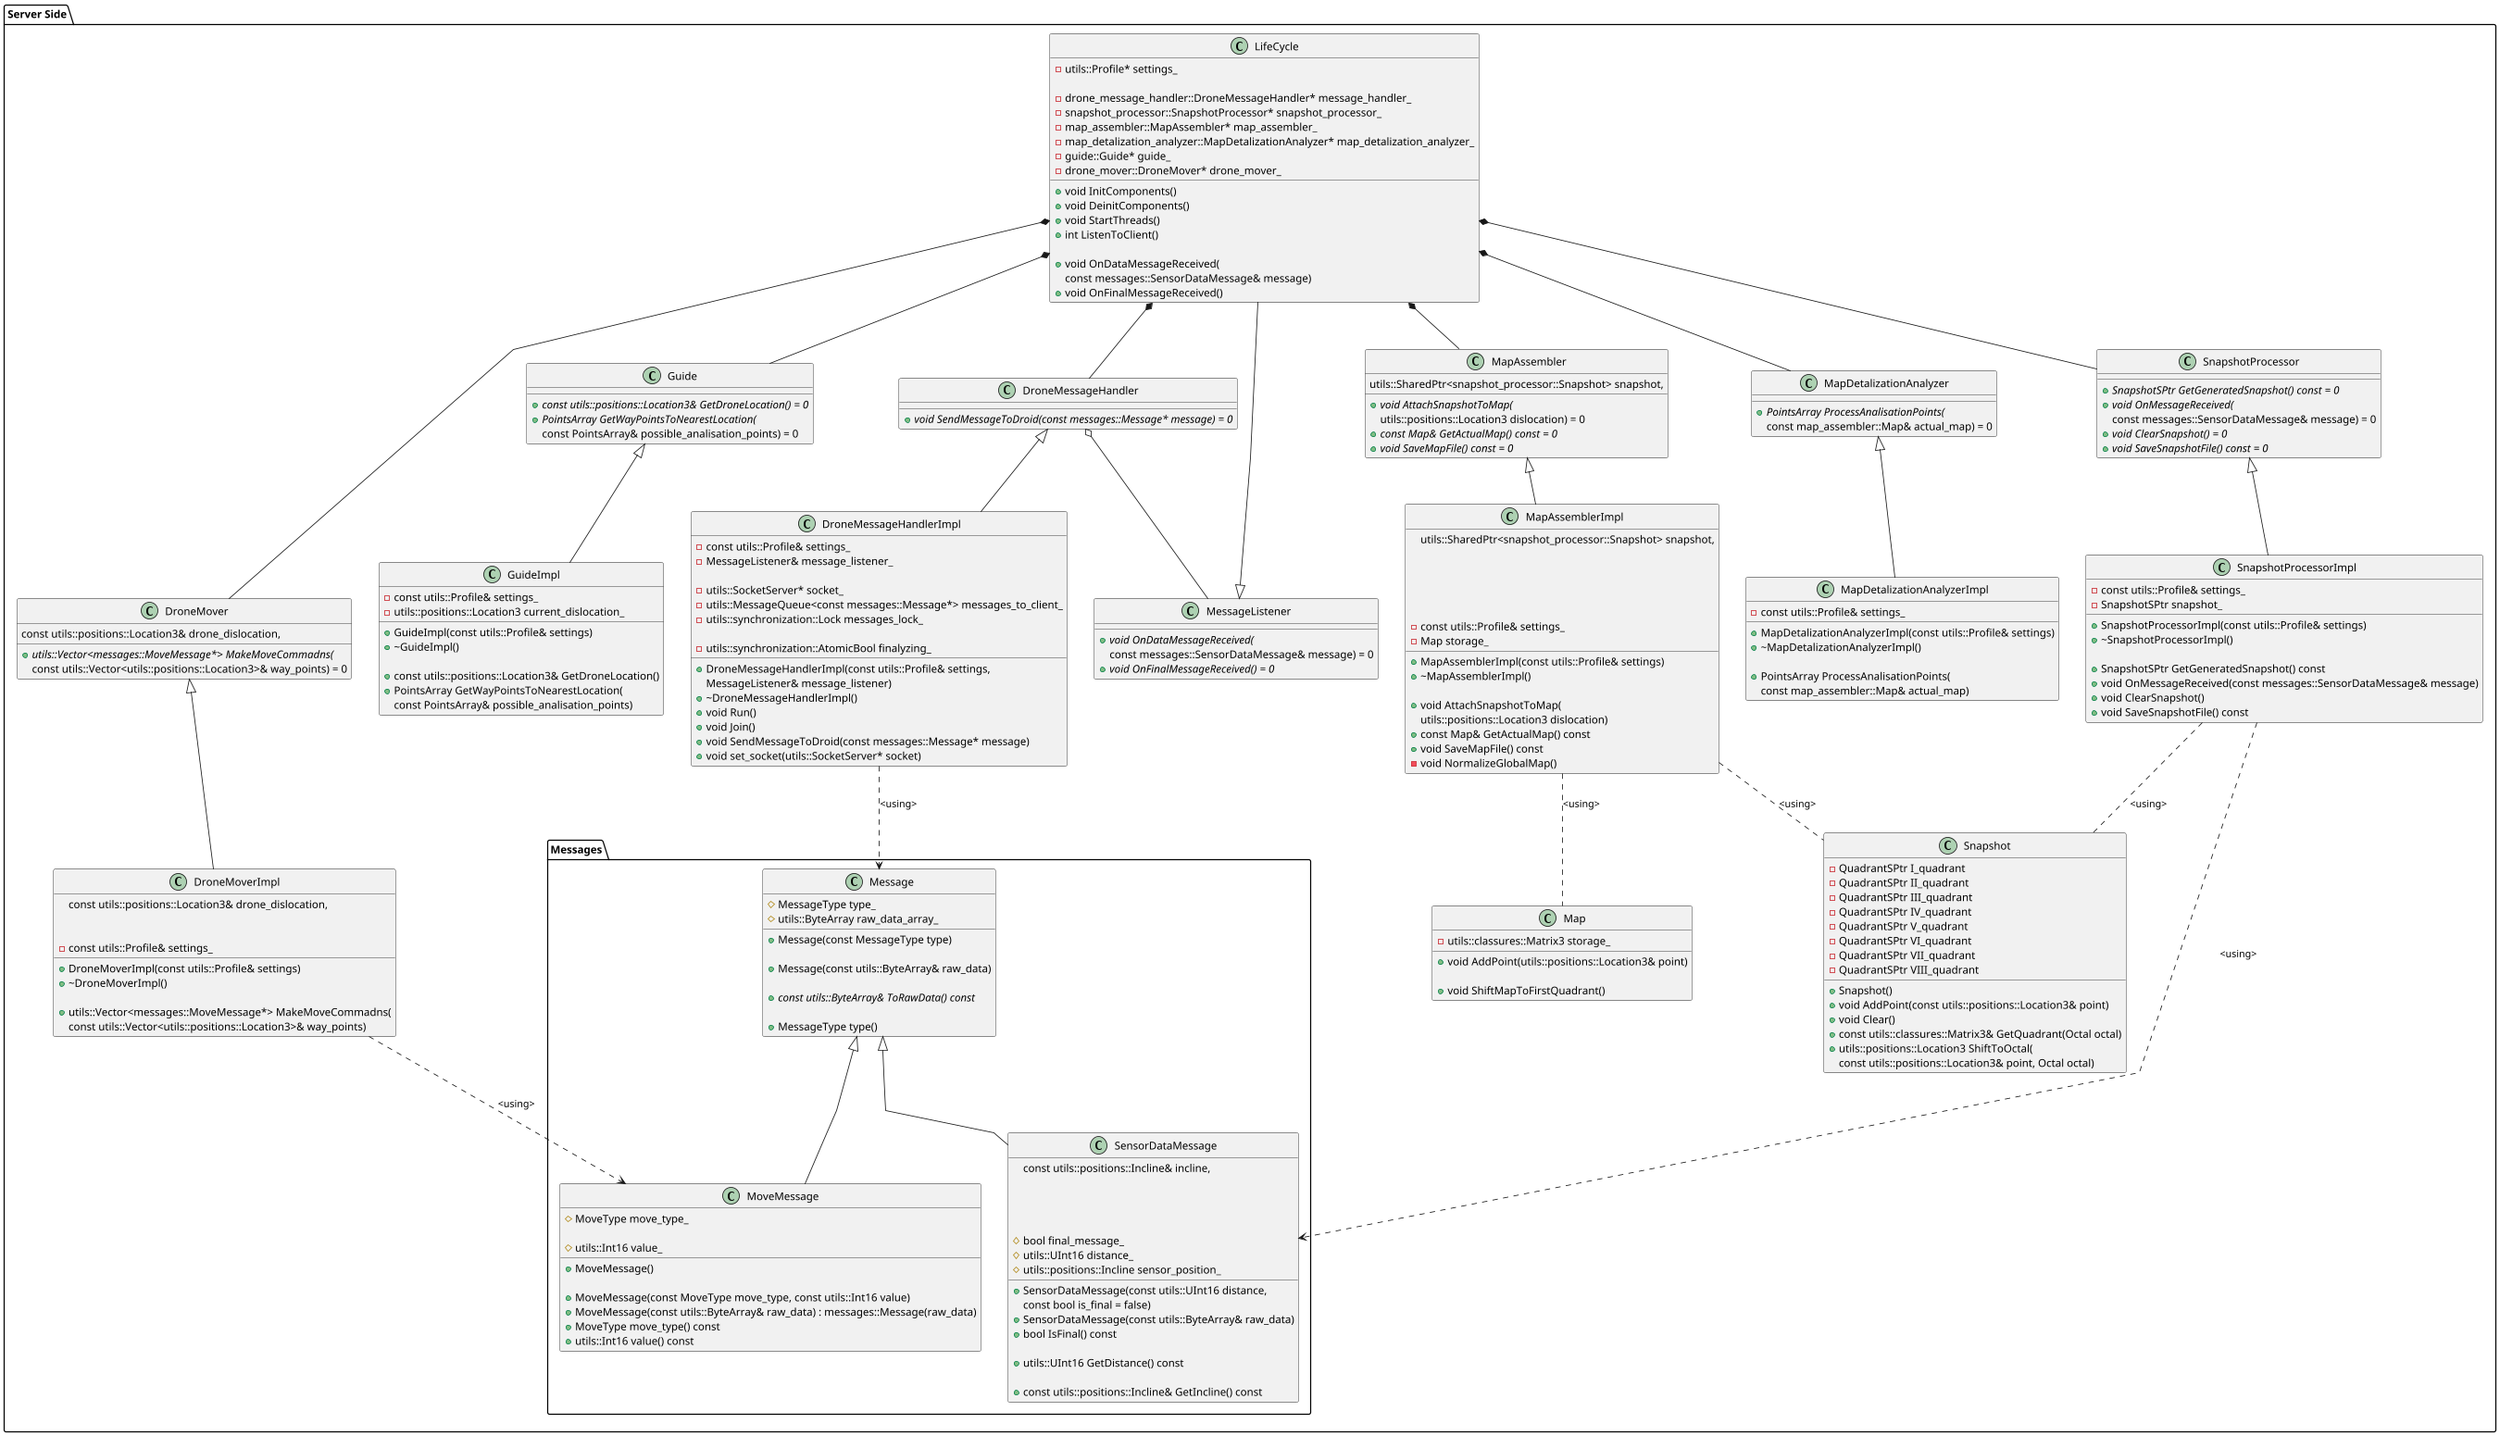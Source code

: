 @startuml

scale max 2700*2100
skinparam linetype polyline

' classes description

package "Server Side" {
class LifeCycle {
 
  +void InitComponents()
  +void DeinitComponents()
  +void StartThreads()
  +int ListenToClient()

  +void OnDataMessageReceived(
      const messages::SensorDataMessage& message) 
  +void OnFinalMessageReceived() 

 
  -utils::Profile* settings_

  -drone_message_handler::DroneMessageHandler* message_handler_
  -snapshot_processor::SnapshotProcessor* snapshot_processor_
  -map_assembler::MapAssembler* map_assembler_
  -map_detalization_analyzer::MapDetalizationAnalyzer* map_detalization_analyzer_
  -guide::Guide* guide_
  -drone_mover::DroneMover* drone_mover_
}


class MessageListener {
 
  +{abstract} void OnDataMessageReceived(
      const messages::SensorDataMessage& message) = 0
  +{abstract} void OnFinalMessageReceived() = 0
}



class DroneMessageHandlerImpl {
 
  +DroneMessageHandlerImpl(const utils::Profile& settings,
                          MessageListener& message_listener)
  +~DroneMessageHandlerImpl()
  +void Run() 
  +void Join() 
  +void SendMessageToDroid(const messages::Message* message) 


  +void set_socket(utils::SocketServer* socket)

 
  -const utils::Profile& settings_
  -MessageListener& message_listener_

  -utils::SocketServer* socket_
  -utils::MessageQueue<const messages::Message*> messages_to_client_
  -utils::synchronization::Lock messages_lock_

  -utils::synchronization::AtomicBool finalyzing_
 }

class DroneMoverImpl {
 
  +DroneMoverImpl(const utils::Profile& settings)
  +~DroneMoverImpl()

  +utils::Vector<messages::MoveMessage*> MakeMoveCommadns(
      const utils::positions::Location3& drone_dislocation,
      const utils::Vector<utils::positions::Location3>& way_points) 

 
  -const utils::Profile& settings_
}

class GuideImpl {
 
  +GuideImpl(const utils::Profile& settings)
  +~GuideImpl()

  +const utils::positions::Location3& GetDroneLocation() 
  +PointsArray GetWayPointsToNearestLocation(
      const PointsArray& possible_analisation_points) 

 
  -const utils::Profile& settings_
  -utils::positions::Location3 current_dislocation_
}

class DroneMessageHandler {
 
  +{abstract} void SendMessageToDroid(const messages::Message* message) = 0
}

class DroneMover {
 
  +{abstract} utils::Vector<messages::MoveMessage*> MakeMoveCommadns(
      const utils::positions::Location3& drone_dislocation,
      const utils::Vector<utils::positions::Location3>& way_points) = 0
}

class Guide {
 
  +{abstract} const utils::positions::Location3& GetDroneLocation() = 0
  +{abstract} PointsArray GetWayPointsToNearestLocation(
      const PointsArray& possible_analisation_points) = 0
}


class MapAssembler {
 
  +{abstract} void AttachSnapshotToMap(
      utils::SharedPtr<snapshot_processor::Snapshot> snapshot,
      utils::positions::Location3 dislocation) = 0
  +{abstract} const Map& GetActualMap() const = 0
  +{abstract} void SaveMapFile() const = 0
}


class MapDetalizationAnalyzer {
 
  +{abstract} PointsArray ProcessAnalisationPoints(
      const map_assembler::Map& actual_map) = 0
}


class SnapshotProcessor {
 
  +{abstract} SnapshotSPtr GetGeneratedSnapshot() const = 0
  +{abstract} void OnMessageReceived(
      const messages::SensorDataMessage& message) = 0
  +{abstract} void ClearSnapshot() = 0
  +{abstract} void SaveSnapshotFile() const = 0
}

class Map {
 
  +void AddPoint(utils::positions::Location3& point)

  +void ShiftMapToFirstQuadrant() 

 
  -utils::classures::Matrix3 storage_
}

class MapAssemblerImpl {
 
  +MapAssemblerImpl(const utils::Profile& settings)
  +~MapAssemblerImpl()

  +void AttachSnapshotToMap(
      utils::SharedPtr<snapshot_processor::Snapshot> snapshot,
      utils::positions::Location3 dislocation) 
  +const Map& GetActualMap() const 
  +void SaveMapFile() const 

 
  
  -void NormalizeGlobalMap()

 
  -const utils::Profile& settings_
  -Map storage_
 }
class MapDetalizationAnalyzerImpl {
 
  +MapDetalizationAnalyzerImpl(const utils::Profile& settings)
  +~MapDetalizationAnalyzerImpl()

  +PointsArray ProcessAnalisationPoints(
      const map_assembler::Map& actual_map) 

 
  -const utils::Profile& settings_
}


class Snapshot {
 
  +Snapshot()
  +void AddPoint(const utils::positions::Location3& point)
  +void Clear()
  +const utils::classures::Matrix3& GetQuadrant(Octal octal)
  +utils::positions::Location3 ShiftToOctal(
      const utils::positions::Location3& point, Octal octal)

 
  ' X>0 Y>0 Z>0
  -QuadrantSPtr I_quadrant
  ' X<0
  -QuadrantSPtr II_quadrant
  ' X<0 Y<0
  -QuadrantSPtr III_quadrant
  ' Y<0
  -QuadrantSPtr IV_quadrant
  ' Z<0 (under I)
  -QuadrantSPtr V_quadrant
  ' X<0 Z<0 (under II)
  -QuadrantSPtr VI_quadrant
  ' X<0 Y<0 Z<0 (under III)
  -QuadrantSPtr VII_quadrant
  ' Y<0 Z<0 (under IV)
  -QuadrantSPtr VIII_quadrant
}

class SnapshotProcessorImpl {
 
  +SnapshotProcessorImpl(const utils::Profile& settings)
  +~SnapshotProcessorImpl()

  +SnapshotSPtr GetGeneratedSnapshot() const 
  +void OnMessageReceived(const messages::SensorDataMessage& message) 
  +void ClearSnapshot() 
  +void SaveSnapshotFile() const 

 
  -const utils::Profile& settings_
  -SnapshotSPtr snapshot_
}

package "Messages" {

class Message {
  
 
  +Message(const MessageType type) 

  +Message(const utils::ByteArray& raw_data)

  +{abstract} const utils::ByteArray& ToRawData() const 

  +MessageType type() 

 
  #MessageType type_
  #utils::ByteArray raw_data_array_
 }


class MoveMessage {
 
  +MoveMessage()

  +MoveMessage(const MoveType move_type, const utils::Int16 value)
  +MoveMessage(const utils::ByteArray& raw_data) : messages::Message(raw_data) 
 

 +MoveType move_type() const 
  +utils::Int16 value() const 

 
  #MoveType move_type_
  
  #utils::Int16 value_
 }


class SensorDataMessage {
 
  +SensorDataMessage(const utils::UInt16 distance,
                    const utils::positions::Incline& incline,
                    const bool is_final = false)
  +SensorDataMessage(const utils::ByteArray& raw_data)
  +bool IsFinal() const 

  +utils::UInt16 GetDistance() const

  +const utils::positions::Incline& GetIncline() const 

 
  #bool final_message_
  #utils::UInt16 distance_
  #utils::positions::Incline sensor_position_
} 
}
}
' relations

MessageListener <|-- LifeCycle
DroneMessageHandler o-- MessageListener

LifeCycle *-- DroneMessageHandler
LifeCycle *-down- SnapshotProcessor
LifeCycle *-- MapAssembler
LifeCycle *-- MapDetalizationAnalyzer
LifeCycle *-- Guide
LifeCycle *-- DroneMover


DroneMessageHandler <|-- DroneMessageHandlerImpl
SnapshotProcessor <|-- SnapshotProcessorImpl
MapAssembler <|-- MapAssemblerImpl
MapDetalizationAnalyzer <|-- MapDetalizationAnalyzerImpl
Guide <|-- GuideImpl
DroneMover <|-- DroneMoverImpl

SnapshotProcessorImpl .. Snapshot : <using>
MapAssemblerImpl .. Snapshot : <using>
MapAssemblerImpl .. Map : <using>

Message <|-- MoveMessage
Message <|-- SensorDataMessage

DroneMessageHandlerImpl .down.> Message : <using>
SnapshotProcessorImpl .down.> SensorDataMessage : <using>
DroneMoverImpl .down.> MoveMessage : <using>



@enduml
